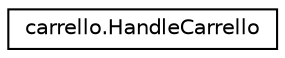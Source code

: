 digraph "Grafico della gerarchia delle classi"
{
  edge [fontname="Helvetica",fontsize="10",labelfontname="Helvetica",labelfontsize="10"];
  node [fontname="Helvetica",fontsize="10",shape=record];
  rankdir="LR";
  Node1 [label="carrello.HandleCarrello",height=0.2,width=0.4,color="black", fillcolor="white", style="filled",URL="$classcarrello_1_1HandleCarrello.html",tooltip="classe che implementa il manipolatore del Carrello che gestisce gli articoli scelti dal cliente e da ..."];
}
